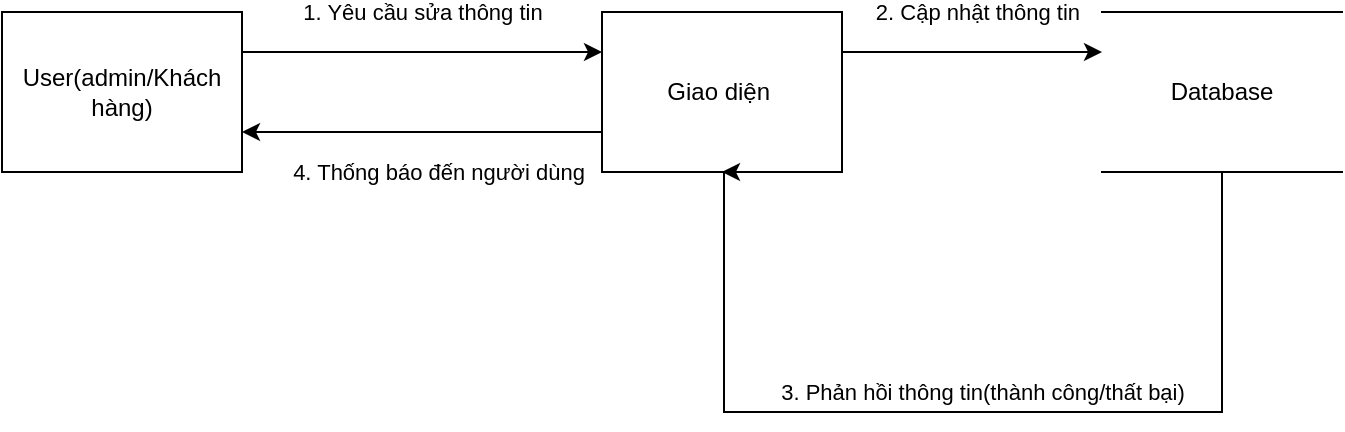 <mxfile version="26.2.14">
  <diagram name="Trang-1" id="XRQIb4O5lvWE0otKBHXJ">
    <mxGraphModel dx="931" dy="1020" grid="1" gridSize="10" guides="1" tooltips="1" connect="1" arrows="1" fold="1" page="1" pageScale="1" pageWidth="827" pageHeight="1169" math="0" shadow="0">
      <root>
        <mxCell id="0" />
        <mxCell id="1" parent="0" />
        <mxCell id="TLfe5dtm4iSKD1C7Y-9a-4" style="edgeStyle=orthogonalEdgeStyle;rounded=0;orthogonalLoop=1;jettySize=auto;html=1;entryX=0;entryY=0.25;entryDx=0;entryDy=0;exitX=1;exitY=0.25;exitDx=0;exitDy=0;" edge="1" parent="1" source="TLfe5dtm4iSKD1C7Y-9a-1" target="TLfe5dtm4iSKD1C7Y-9a-2">
          <mxGeometry relative="1" as="geometry" />
        </mxCell>
        <mxCell id="TLfe5dtm4iSKD1C7Y-9a-5" value="1. Yêu cầu sửa thông tin" style="edgeLabel;html=1;align=center;verticalAlign=middle;resizable=0;points=[];" vertex="1" connectable="0" parent="TLfe5dtm4iSKD1C7Y-9a-4">
          <mxGeometry y="-3" relative="1" as="geometry">
            <mxPoint y="-23" as="offset" />
          </mxGeometry>
        </mxCell>
        <mxCell id="TLfe5dtm4iSKD1C7Y-9a-1" value="User(admin/Khách hàng)" style="rounded=0;whiteSpace=wrap;html=1;" vertex="1" parent="1">
          <mxGeometry x="120" y="160" width="120" height="80" as="geometry" />
        </mxCell>
        <mxCell id="TLfe5dtm4iSKD1C7Y-9a-6" style="edgeStyle=orthogonalEdgeStyle;rounded=0;orthogonalLoop=1;jettySize=auto;html=1;entryX=0;entryY=0.25;entryDx=0;entryDy=0;exitX=1;exitY=0.25;exitDx=0;exitDy=0;" edge="1" parent="1" source="TLfe5dtm4iSKD1C7Y-9a-2" target="TLfe5dtm4iSKD1C7Y-9a-3">
          <mxGeometry relative="1" as="geometry">
            <mxPoint x="550" y="180" as="sourcePoint" />
          </mxGeometry>
        </mxCell>
        <mxCell id="TLfe5dtm4iSKD1C7Y-9a-7" value="2. Cập nhật thông tin&amp;nbsp;" style="edgeLabel;html=1;align=center;verticalAlign=middle;resizable=0;points=[];" vertex="1" connectable="0" parent="TLfe5dtm4iSKD1C7Y-9a-6">
          <mxGeometry x="-0.091" y="5" relative="1" as="geometry">
            <mxPoint x="10" y="-15" as="offset" />
          </mxGeometry>
        </mxCell>
        <mxCell id="TLfe5dtm4iSKD1C7Y-9a-10" style="edgeStyle=orthogonalEdgeStyle;rounded=0;orthogonalLoop=1;jettySize=auto;html=1;entryX=1;entryY=0.75;entryDx=0;entryDy=0;exitX=0;exitY=0.75;exitDx=0;exitDy=0;" edge="1" parent="1" source="TLfe5dtm4iSKD1C7Y-9a-2" target="TLfe5dtm4iSKD1C7Y-9a-1">
          <mxGeometry relative="1" as="geometry" />
        </mxCell>
        <mxCell id="TLfe5dtm4iSKD1C7Y-9a-11" value="4. Thống báo đến người dùng" style="edgeLabel;html=1;align=center;verticalAlign=middle;resizable=0;points=[];" vertex="1" connectable="0" parent="TLfe5dtm4iSKD1C7Y-9a-10">
          <mxGeometry x="-0.092" y="3" relative="1" as="geometry">
            <mxPoint x="-1" y="17" as="offset" />
          </mxGeometry>
        </mxCell>
        <mxCell id="TLfe5dtm4iSKD1C7Y-9a-2" value="Giao diện&amp;nbsp;" style="rounded=0;whiteSpace=wrap;html=1;" vertex="1" parent="1">
          <mxGeometry x="420" y="160" width="120" height="80" as="geometry" />
        </mxCell>
        <mxCell id="TLfe5dtm4iSKD1C7Y-9a-8" style="edgeStyle=orthogonalEdgeStyle;rounded=0;orthogonalLoop=1;jettySize=auto;html=1;entryX=0.5;entryY=1;entryDx=0;entryDy=0;exitX=0.5;exitY=1;exitDx=0;exitDy=0;" edge="1" parent="1" source="TLfe5dtm4iSKD1C7Y-9a-3" target="TLfe5dtm4iSKD1C7Y-9a-2">
          <mxGeometry relative="1" as="geometry">
            <mxPoint x="480" y="350" as="targetPoint" />
            <Array as="points">
              <mxPoint x="730" y="360" />
              <mxPoint x="481" y="360" />
              <mxPoint x="481" y="240" />
            </Array>
          </mxGeometry>
        </mxCell>
        <mxCell id="TLfe5dtm4iSKD1C7Y-9a-9" value="3. Phản hồi thông tin(thành công/thất bại)" style="edgeLabel;html=1;align=center;verticalAlign=middle;resizable=0;points=[];" vertex="1" connectable="0" parent="TLfe5dtm4iSKD1C7Y-9a-8">
          <mxGeometry x="0.025" y="-5" relative="1" as="geometry">
            <mxPoint x="11" y="-5" as="offset" />
          </mxGeometry>
        </mxCell>
        <mxCell id="TLfe5dtm4iSKD1C7Y-9a-3" value="Database" style="shape=partialRectangle;whiteSpace=wrap;html=1;left=0;right=0;fillColor=none;" vertex="1" parent="1">
          <mxGeometry x="670" y="160" width="120" height="80" as="geometry" />
        </mxCell>
      </root>
    </mxGraphModel>
  </diagram>
</mxfile>
